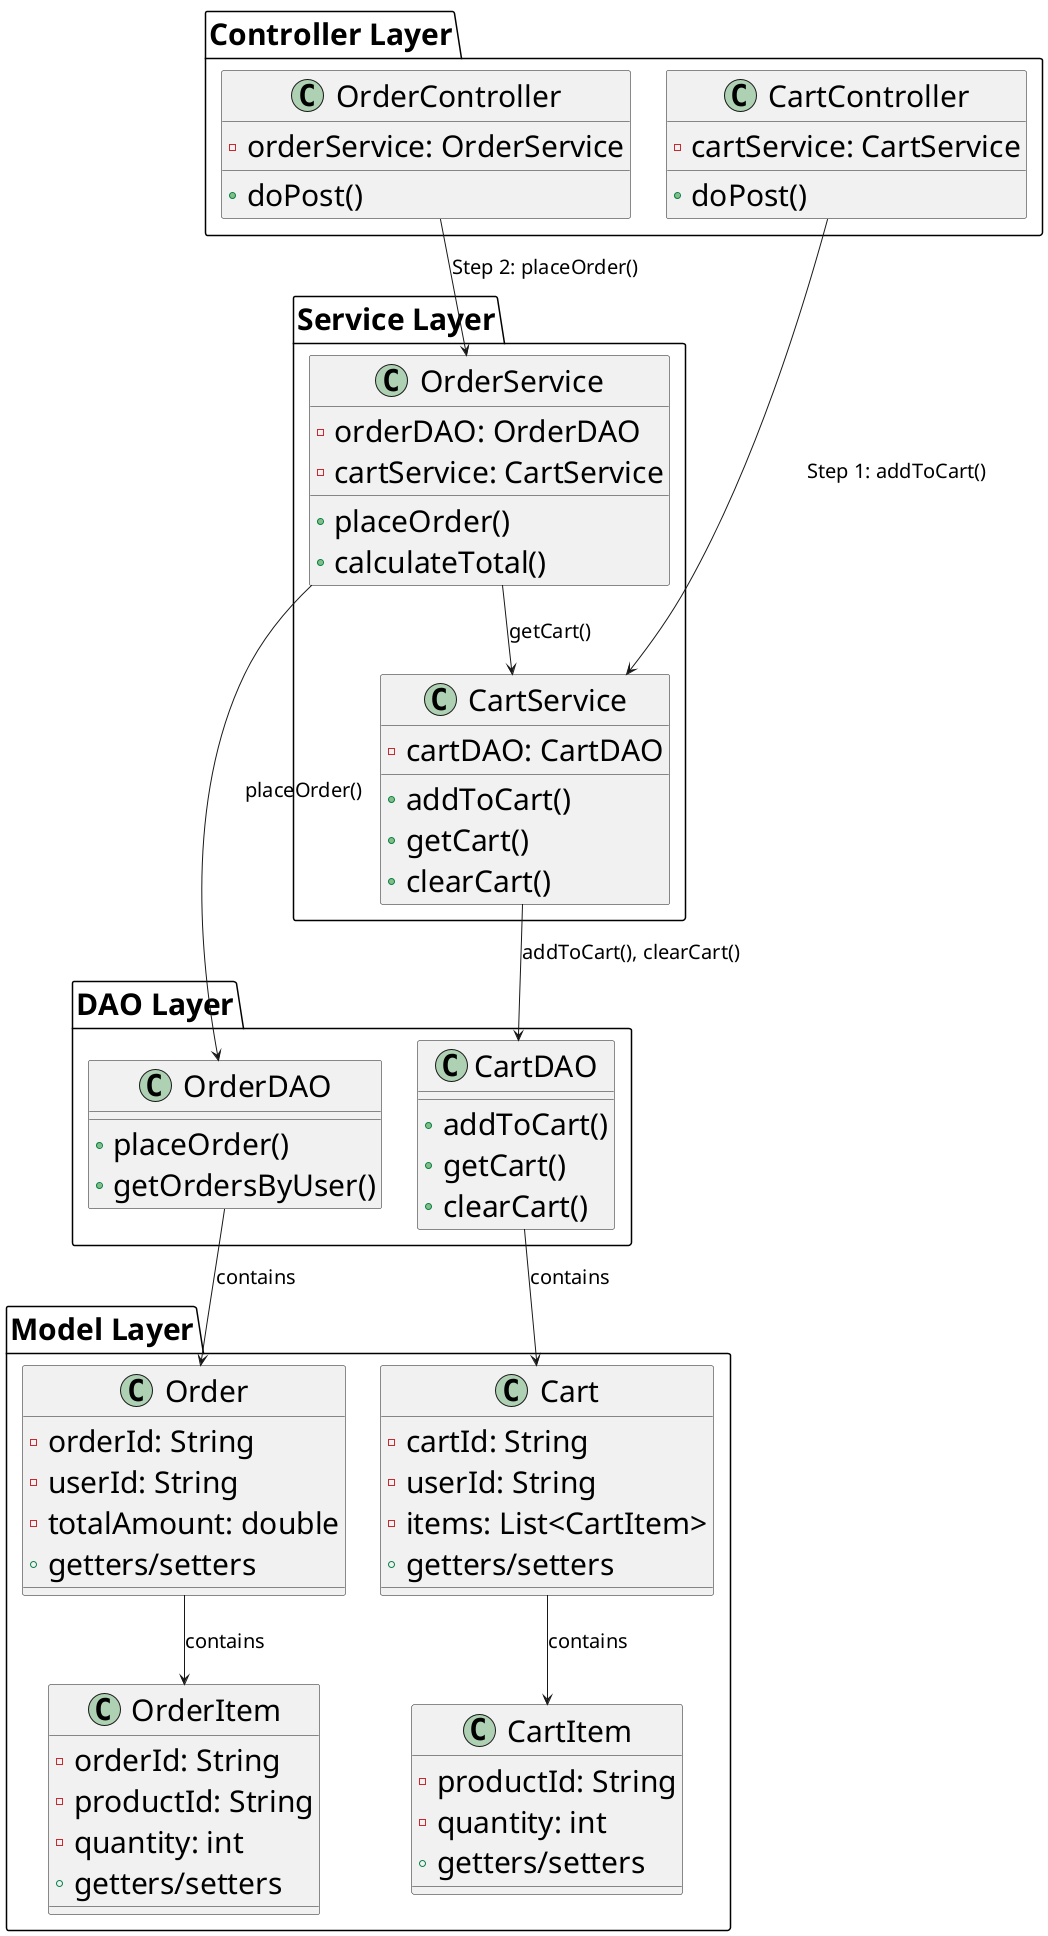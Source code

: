 @startuml
'---------------------------
' PlantUML - Shopping Cart & Order Placement Flow
'---------------------------

skinparam defaultFontSize 30
skinparam ArrowFontSize 20

' ---------------------------
' Model Layer
' ---------------------------
package "Model Layer" {
    class Cart {
        - cartId: String
        - userId: String
        - items: List<CartItem>
        + getters/setters
    }

    class CartItem {
        - productId: String
        - quantity: int
        + getters/setters
    }

    class Order {
        - orderId: String
        - userId: String
        - totalAmount: double
        + getters/setters
    }

    class OrderItem {
        - orderId: String
        - productId: String
        - quantity: int
        + getters/setters
    }
}

' ---------------------------
' DAO Layer
' ---------------------------
package "DAO Layer" {
    class CartDAO {
        + addToCart()
        + getCart()
        + clearCart()
    }

    class OrderDAO {
        + placeOrder()
        + getOrdersByUser()
    }
}

' ---------------------------
' Service Layer
' ---------------------------
package "Service Layer" {
    class CartService {
        - cartDAO: CartDAO
        + addToCart()
        + getCart()
        + clearCart()
    }

    class OrderService {
        - orderDAO: OrderDAO
        - cartService: CartService
        + placeOrder()
        + calculateTotal()
    }
}

' ---------------------------
' Controller Layer
' ---------------------------
package "Controller Layer" {
    class CartController {
        - cartService: CartService
        + doPost()
    }

    class OrderController {
        - orderService: OrderService
        + doPost()
    }
}

' ---------------------------
' Relationships showing actual program flow
' ---------------------------
CartController --> CartService : Step 1: addToCart()
OrderController --> OrderService : Step 2: placeOrder()
OrderService --> CartService : getCart()
OrderService --> OrderDAO : placeOrder()
CartService --> CartDAO : addToCart(), clearCart()
CartDAO --> Cart : contains
Cart --> CartItem : contains
OrderDAO --> Order : contains
Order --> OrderItem : contains

@enduml
